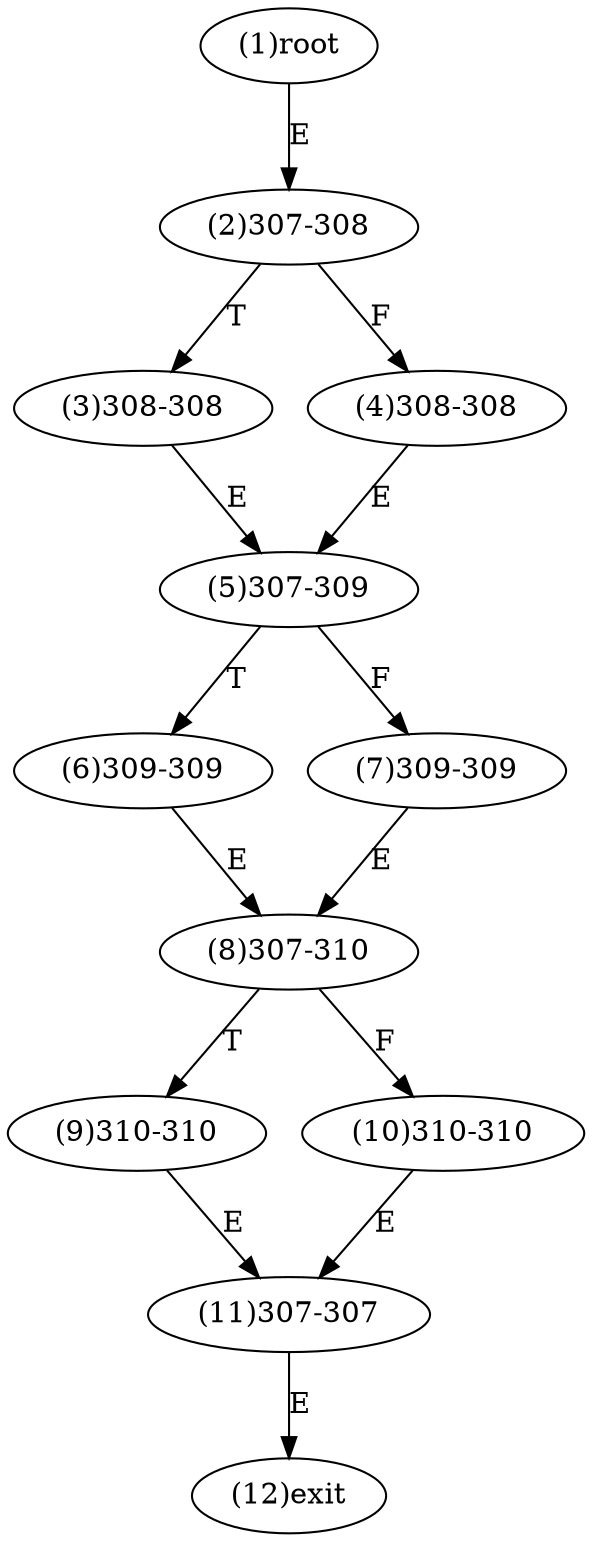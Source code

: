 digraph "" { 
1[ label="(1)root"];
2[ label="(2)307-308"];
3[ label="(3)308-308"];
4[ label="(4)308-308"];
5[ label="(5)307-309"];
6[ label="(6)309-309"];
7[ label="(7)309-309"];
8[ label="(8)307-310"];
9[ label="(9)310-310"];
10[ label="(10)310-310"];
11[ label="(11)307-307"];
12[ label="(12)exit"];
1->2[ label="E"];
2->4[ label="F"];
2->3[ label="T"];
3->5[ label="E"];
4->5[ label="E"];
5->7[ label="F"];
5->6[ label="T"];
6->8[ label="E"];
7->8[ label="E"];
8->10[ label="F"];
8->9[ label="T"];
9->11[ label="E"];
10->11[ label="E"];
11->12[ label="E"];
}
